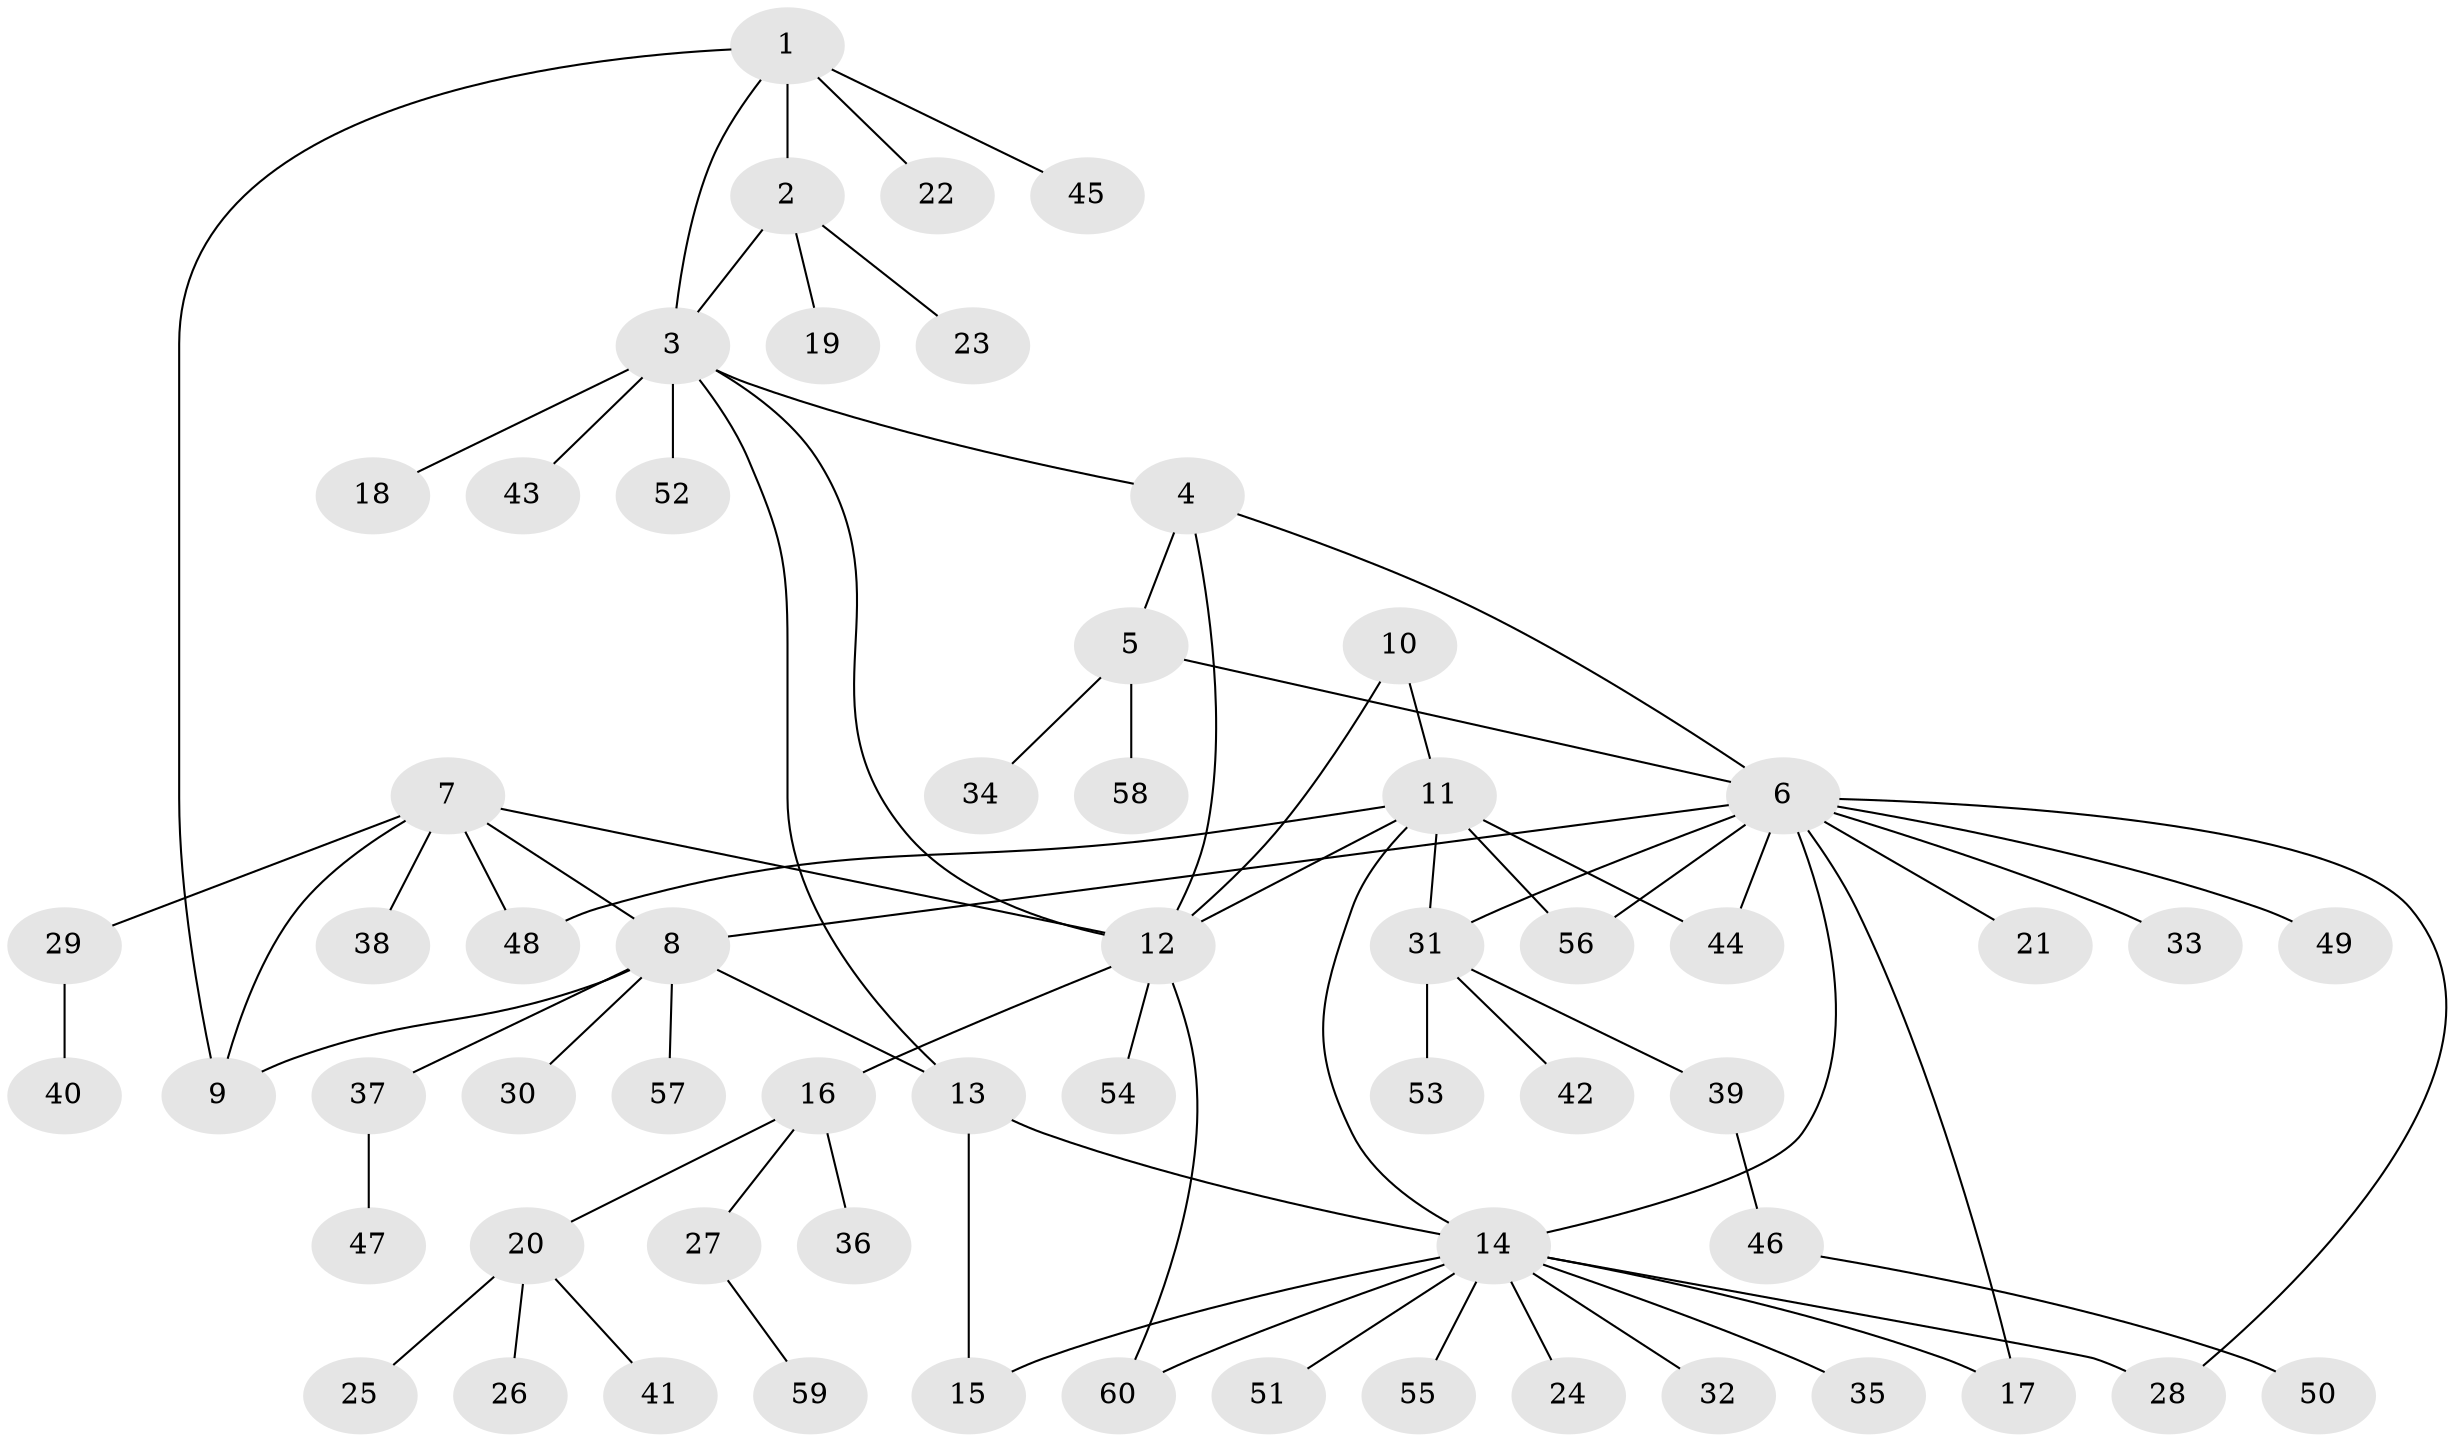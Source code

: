 // coarse degree distribution, {4: 0.044444444444444446, 3: 0.044444444444444446, 10: 0.022222222222222223, 13: 0.022222222222222223, 2: 0.15555555555555556, 6: 0.08888888888888889, 7: 0.022222222222222223, 12: 0.022222222222222223, 1: 0.5777777777777777}
// Generated by graph-tools (version 1.1) at 2025/42/03/06/25 10:42:14]
// undirected, 60 vertices, 77 edges
graph export_dot {
graph [start="1"]
  node [color=gray90,style=filled];
  1;
  2;
  3;
  4;
  5;
  6;
  7;
  8;
  9;
  10;
  11;
  12;
  13;
  14;
  15;
  16;
  17;
  18;
  19;
  20;
  21;
  22;
  23;
  24;
  25;
  26;
  27;
  28;
  29;
  30;
  31;
  32;
  33;
  34;
  35;
  36;
  37;
  38;
  39;
  40;
  41;
  42;
  43;
  44;
  45;
  46;
  47;
  48;
  49;
  50;
  51;
  52;
  53;
  54;
  55;
  56;
  57;
  58;
  59;
  60;
  1 -- 2;
  1 -- 3;
  1 -- 9;
  1 -- 22;
  1 -- 45;
  2 -- 3;
  2 -- 19;
  2 -- 23;
  3 -- 4;
  3 -- 12;
  3 -- 13;
  3 -- 18;
  3 -- 43;
  3 -- 52;
  4 -- 5;
  4 -- 6;
  4 -- 12;
  5 -- 6;
  5 -- 34;
  5 -- 58;
  6 -- 8;
  6 -- 14;
  6 -- 17;
  6 -- 21;
  6 -- 28;
  6 -- 31;
  6 -- 33;
  6 -- 44;
  6 -- 49;
  6 -- 56;
  7 -- 8;
  7 -- 9;
  7 -- 12;
  7 -- 29;
  7 -- 38;
  7 -- 48;
  8 -- 9;
  8 -- 13;
  8 -- 30;
  8 -- 37;
  8 -- 57;
  10 -- 11;
  10 -- 12;
  11 -- 12;
  11 -- 14;
  11 -- 31;
  11 -- 44;
  11 -- 48;
  11 -- 56;
  12 -- 16;
  12 -- 54;
  12 -- 60;
  13 -- 14;
  13 -- 15;
  14 -- 15;
  14 -- 17;
  14 -- 24;
  14 -- 28;
  14 -- 32;
  14 -- 35;
  14 -- 51;
  14 -- 55;
  14 -- 60;
  16 -- 20;
  16 -- 27;
  16 -- 36;
  20 -- 25;
  20 -- 26;
  20 -- 41;
  27 -- 59;
  29 -- 40;
  31 -- 39;
  31 -- 42;
  31 -- 53;
  37 -- 47;
  39 -- 46;
  46 -- 50;
}
